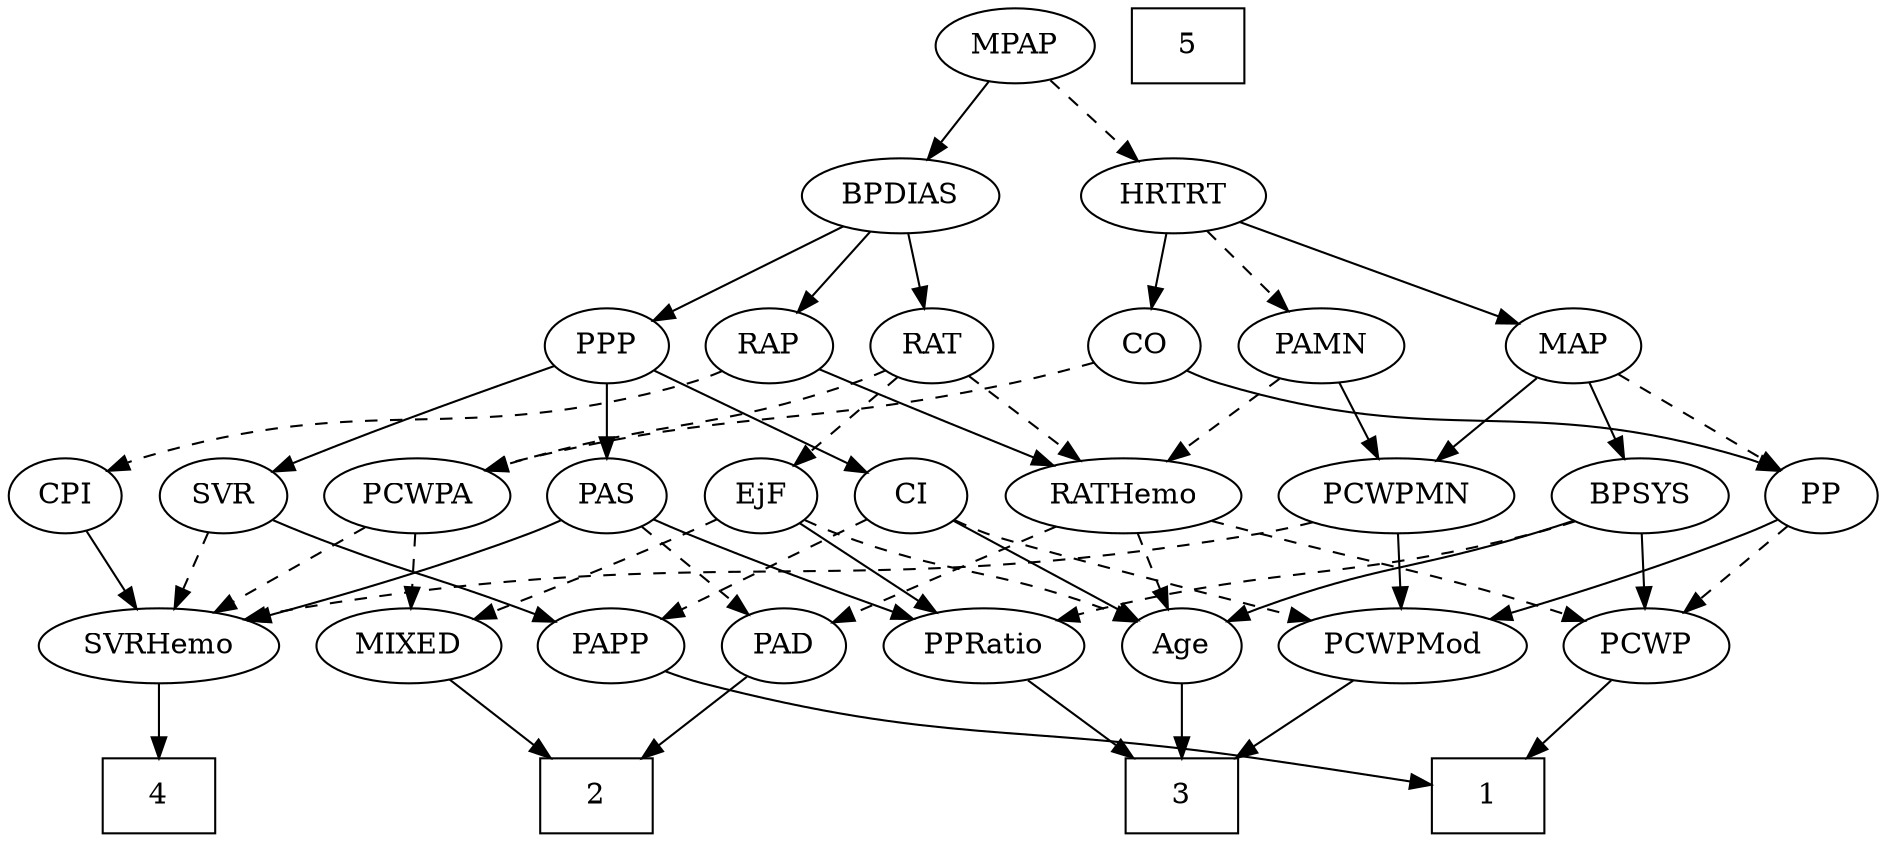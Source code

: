 strict digraph {
	graph [bb="0,0,846,396"];
	node [label="\N"];
	1	[height=0.5,
		pos="670,18",
		shape=box,
		width=0.75];
	2	[height=0.5,
		pos="278,18",
		shape=box,
		width=0.75];
	3	[height=0.5,
		pos="533,18",
		shape=box,
		width=0.75];
	4	[height=0.5,
		pos="86,18",
		shape=box,
		width=0.75];
	5	[height=0.5,
		pos="529,378",
		shape=box,
		width=0.75];
	Age	[height=0.5,
		pos="533,90",
		width=0.75];
	Age -> 3	[pos="e,533,36.104 533,71.697 533,63.983 533,54.712 533,46.112",
		style=solid];
	EjF	[height=0.5,
		pos="347,162",
		width=0.75];
	EjF -> Age	[pos="e,511.89,101.55 368.11,150.45 372.95,148.19 378.11,145.92 383,144 432.47,124.61 447.53,127.39 497,108 498.83,107.28 500.71,106.51 \
502.58,105.71",
		style=dashed];
	MIXED	[height=0.5,
		pos="194,90",
		width=1.1193];
	EjF -> MIXED	[pos="e,221.48,103.3 325.71,150.88 320.88,148.6 315.77,146.21 311,144 284.26,131.63 253.96,117.91 230.89,107.53",
		style=dashed];
	PPRatio	[height=0.5,
		pos="448,90",
		width=1.1013];
	EjF -> PPRatio	[pos="e,426.96,105.59 365.06,148.49 379.84,138.24 401.06,123.53 418.34,111.56",
		style=solid];
	RAP	[height=0.5,
		pos="348,234",
		width=0.77632];
	RATHemo	[height=0.5,
		pos="513,162",
		width=1.3721];
	RAP -> RATHemo	[pos="e,481.03,175.84 370.24,222.61 375.09,220.4 380.21,218.09 385,216 413.7,203.47 446.32,189.97 471.45,179.74",
		style=solid];
	CPI	[height=0.5,
		pos="27,162",
		width=0.75];
	RAP -> CPI	[pos="e,47.524,173.97 326.88,222.04 321.79,219.75 316.29,217.56 311,216 204.19,184.43 169.64,212.13 63,180 61.064,179.42 59.101,178.74 \
57.141,178.01",
		style=dashed];
	MIXED -> 2	[pos="e,257.45,36.127 212.23,73.811 223.15,64.707 237.28,52.937 249.63,42.639",
		style=solid];
	MPAP	[height=0.5,
		pos="449,378",
		width=0.97491];
	BPDIAS	[height=0.5,
		pos="399,306",
		width=1.1735];
	MPAP -> BPDIAS	[pos="e,410.88,323.63 437.4,360.76 431.31,352.23 423.7,341.58 416.87,332.02",
		style=solid];
	HRTRT	[height=0.5,
		pos="528,306",
		width=1.1013];
	MPAP -> HRTRT	[pos="e,510.72,322.31 465.75,362.15 476.6,352.54 490.92,339.85 503.1,329.07",
		style=dashed];
	BPSYS	[height=0.5,
		pos="736,162",
		width=1.0471];
	BPSYS -> Age	[pos="e,554.09,101.6 707.26,150.32 701.24,148.16 694.93,145.96 689,144 636.13,126.52 620.99,127.94 569,108 567.16,107.29 565.28,106.54 \
563.4,105.74",
		style=solid];
	BPSYS -> PPRatio	[pos="e,477.58,102.05 707.4,149.82 701.38,147.71 695.03,145.64 689,144 605.24,121.16 580.91,130.29 497,108 493.82,107.16 490.56,106.21 \
487.29,105.2",
		style=dashed];
	PCWP	[height=0.5,
		pos="735,90",
		width=0.97491];
	BPSYS -> PCWP	[pos="e,735.24,108.1 735.75,143.7 735.64,135.98 735.51,126.71 735.39,118.11",
		style=solid];
	PAD	[height=0.5,
		pos="362,90",
		width=0.79437];
	PAD -> 2	[pos="e,298.42,36.019 345.4,75.17 334.24,65.865 319.24,53.363 306.22,42.516",
		style=solid];
	CO	[height=0.5,
		pos="507,234",
		width=0.75];
	PCWPA	[height=0.5,
		pos="188,162",
		width=1.1555];
	CO -> PCWPA	[pos="e,218.79,174.13 484.09,224.33 475.66,221.37 465.98,218.25 457,216 361.75,192.11 334.32,203.6 239,180 235.59,179.16 232.08,178.19 \
228.57,177.16",
		style=dashed];
	PP	[height=0.5,
		pos="819,162",
		width=0.75];
	CO -> PP	[pos="e,798.47,173.95 527.53,222.05 532.48,219.76 537.84,217.57 543,216 646.2,184.64 679.8,211.36 783,180 784.93,179.41 786.9,178.74 788.86,\
178",
		style=solid];
	PAS	[height=0.5,
		pos="275,162",
		width=0.75];
	PAS -> PAD	[pos="e,344.98,104.69 291.77,147.5 304.57,137.21 322.4,122.86 336.9,111.2",
		style=dashed];
	SVRHemo	[height=0.5,
		pos="86,90",
		width=1.3902];
	PAS -> SVRHemo	[pos="e,122.58,102.44 253.85,150.55 249.01,148.29 243.86,145.98 239,144 203.65,129.58 162.75,115.54 132.14,105.54",
		style=solid];
	PAS -> PPRatio	[pos="e,418.09,101.86 296.21,150.68 301.04,148.41 306.17,146.07 311,144 343.46,130.08 380.89,115.71 408.42,105.45",
		style=solid];
	PAMN	[height=0.5,
		pos="588,234",
		width=1.011];
	PAMN -> RATHemo	[pos="e,530.29,179.13 571.73,217.81 561.78,208.53 548.88,196.48 537.69,186.05",
		style=dashed];
	PCWPMN	[height=0.5,
		pos="630,162",
		width=1.3902];
	PAMN -> PCWPMN	[pos="e,619.83,179.96 597.95,216.41 602.9,208.16 608.99,198.01 614.53,188.78",
		style=solid];
	RATHemo -> Age	[pos="e,528.2,107.79 517.84,144.05 520.1,136.14 522.85,126.54 525.37,117.69",
		style=dashed];
	RATHemo -> PAD	[pos="e,384.52,101.44 483.53,147.34 457.69,135.36 420.22,117.99 393.74,105.71",
		style=dashed];
	RATHemo -> PCWP	[pos="e,708.13,101.77 550.35,150.05 598.48,135.92 677.57,112.58 691,108 693.53,107.14 696.13,106.22 698.74,105.27",
		style=dashed];
	CPI -> SVRHemo	[pos="e,71.985,107.63 39.802,145.81 47.29,136.93 56.918,125.5 65.445,115.39",
		style=solid];
	RAT	[height=0.5,
		pos="421,234",
		width=0.75827];
	RAT -> EjF	[pos="e,361.95,177.14 406.02,218.83 395.49,208.87 381.22,195.37 369.34,184.14",
		style=dashed];
	RAT -> RATHemo	[pos="e,492.56,178.55 438.3,219.83 451.3,209.94 469.39,196.18 484.52,184.67",
		style=dashed];
	RAT -> PCWPA	[pos="e,219.43,173.92 399.98,222.21 395.13,219.97 389.95,217.76 385,216 322.03,193.62 303.2,198.58 239,180 235.82,179.08 232.54,178.09 \
229.25,177.06",
		style=dashed];
	SVR	[height=0.5,
		pos="100,162",
		width=0.77632];
	SVR -> SVRHemo	[pos="e,89.455,108.28 96.611,144.05 95.069,136.35 93.205,127.03 91.473,118.36",
		style=dashed];
	PAPP	[height=0.5,
		pos="284,90",
		width=0.88464];
	SVR -> PAPP	[pos="e,259.39,101.51 121.75,150.55 126.72,148.29 132.01,145.99 137,144 183.22,125.59 196.44,125.54 243,108 245.25,107.15 247.56,106.26 \
249.89,105.34",
		style=solid];
	PCWPMod	[height=0.5,
		pos="630,90",
		width=1.4443];
	PCWPMod -> 3	[pos="e,556.85,36.211 608.47,73.465 595.69,64.239 579.24,52.368 564.96,42.064",
		style=solid];
	PCWPA -> MIXED	[pos="e,192.53,108.1 189.48,143.7 190.14,135.98 190.94,126.71 191.68,118.11",
		style=dashed];
	PCWPA -> SVRHemo	[pos="e,108.17,106.21 166.87,146.5 152.39,136.56 132.96,123.23 116.77,112.12",
		style=dashed];
	PCWPMN -> PCWPMod	[pos="e,630,108.1 630,143.7 630,135.98 630,126.71 630,118.11",
		style=solid];
	PCWPMN -> SVRHemo	[pos="e,121.93,102.56 594.07,149.44 586.52,147.35 578.55,145.39 571,144 384.14,109.53 331.86,142.47 145,108 140.64,107.2 136.13,106.2 \
131.65,105.1",
		style=dashed];
	SVRHemo -> 4	[pos="e,86,36.104 86,71.697 86,63.983 86,54.712 86,46.112",
		style=solid];
	BPDIAS -> RAP	[pos="e,359.3,250.51 386.91,288.41 380.44,279.53 372.36,268.44 365.24,258.67",
		style=solid];
	BPDIAS -> RAT	[pos="e,415.72,251.79 404.33,288.05 406.84,280.06 409.9,270.33 412.7,261.4",
		style=solid];
	PPP	[height=0.5,
		pos="275,234",
		width=0.75];
	BPDIAS -> PPP	[pos="e,294.95,246.26 374.5,291.17 354.21,279.72 325.34,263.42 303.92,251.33",
		style=solid];
	MAP	[height=0.5,
		pos="704,234",
		width=0.84854];
	MAP -> BPSYS	[pos="e,728.25,179.96 711.58,216.41 715.31,208.25 719.9,198.22 724.08,189.07",
		style=solid];
	MAP -> PCWPMN	[pos="e,646.96,179.04 688.31,218.15 678.45,208.83 665.53,196.61 654.36,186.04",
		style=solid];
	MAP -> PP	[pos="e,799.77,174.71 724.56,220.49 743.13,209.18 770.62,192.45 791.16,179.95",
		style=dashed];
	PP -> PCWPMod	[pos="e,667.2,102.64 797.85,150.55 793.01,148.29 787.86,145.98 783,144 747.89,129.68 707.29,115.73 676.75,105.74",
		style=solid];
	PP -> PCWP	[pos="e,752.6,105.66 802.8,147.5 790.77,137.47 774.12,123.6 760.33,112.11",
		style=dashed];
	PPP -> PAS	[pos="e,275,180.1 275,215.7 275,207.98 275,198.71 275,190.11",
		style=solid];
	PPP -> SVR	[pos="e,121.81,173.3 251.87,224.63 224.31,214.54 176.97,196.84 137,180 135.14,179.22 133.24,178.4 131.33,177.56",
		style=solid];
	CI	[height=0.5,
		pos="419,162",
		width=0.75];
	PPP -> CI	[pos="e,397.67,173.37 296.25,222.67 320.6,210.83 360.72,191.33 388.43,177.86",
		style=solid];
	PPRatio -> 3	[pos="e,512.2,36.127 466.44,73.811 477.5,64.707 491.79,52.937 504.3,42.639",
		style=solid];
	PCWP -> 1	[pos="e,686.21,36.461 720.57,73.465 712.55,64.82 702.36,53.852 693.24,44.028",
		style=solid];
	CI -> Age	[pos="e,513.57,102.93 438.34,149.13 456.6,137.91 484.19,120.97 504.89,108.26",
		style=solid];
	CI -> PCWPMod	[pos="e,591,102.09 440.09,150.41 444.93,148.15 450.1,145.89 455,144 478.09,135.11 537.93,117.4 581.21,104.9",
		style=dashed];
	CI -> PAPP	[pos="e,306.85,102.85 398.2,150.22 376.2,138.81 341.22,120.67 315.76,107.47",
		style=dashed];
	PAPP -> 1	[pos="e,642.59,23.772 307.75,77.73 313.01,75.568 318.62,73.51 324,72 429.96,42.232 460.28,53.135 569,36 590.04,32.683 613.51,28.747 632.53,\
25.498",
		style=solid];
	HRTRT -> CO	[pos="e,512.04,251.79 522.92,288.05 520.52,280.06 517.6,270.33 514.92,261.4",
		style=solid];
	HRTRT -> PAMN	[pos="e,574.16,251.15 541.92,288.76 549.49,279.93 559,268.83 567.42,259.01",
		style=dashed];
	HRTRT -> MAP	[pos="e,679.44,244.77 557.06,293.44 588.03,281.12 637.02,261.64 669.82,248.59",
		style=solid];
}
